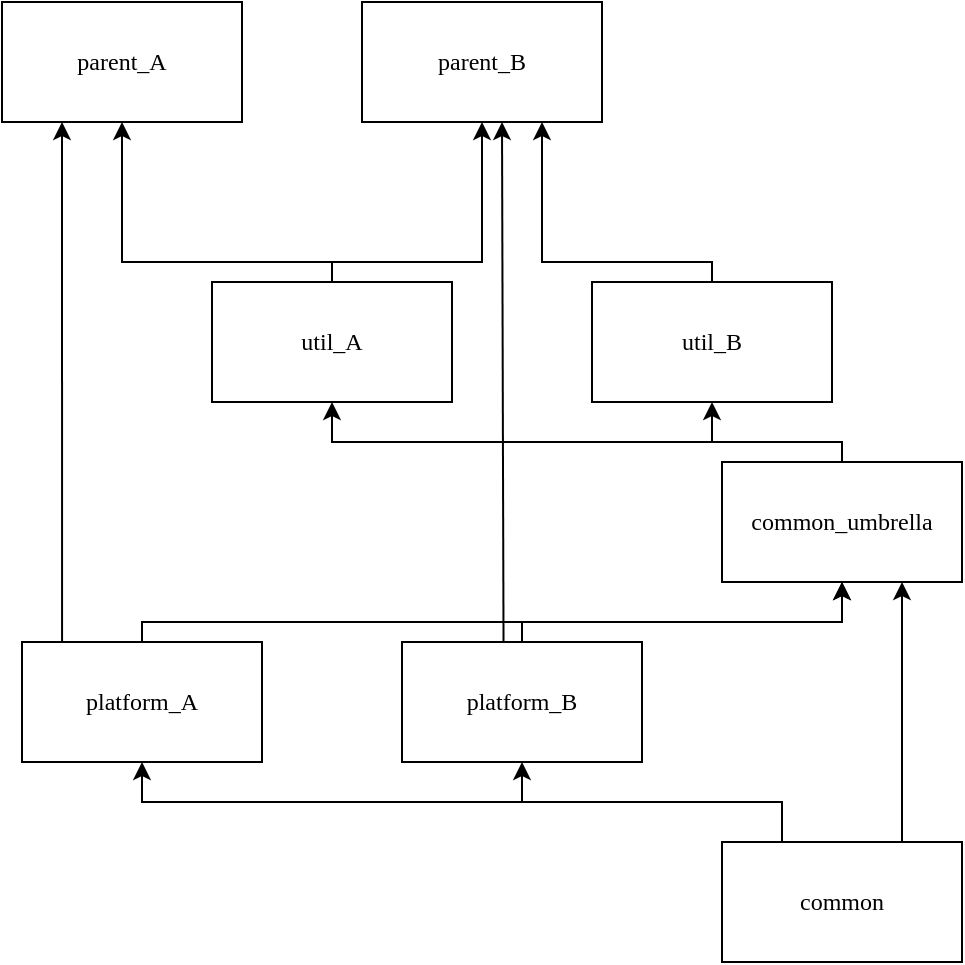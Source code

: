 <mxfile version="20.8.16" type="device"><diagram name="Seite-1" id="36WPmwc89LrDj7hV14GX"><mxGraphModel dx="759" dy="683" grid="1" gridSize="10" guides="1" tooltips="1" connect="1" arrows="1" fold="1" page="1" pageScale="1" pageWidth="500" pageHeight="500" math="0" shadow="0"><root><mxCell id="0"/><mxCell id="1" parent="0"/><mxCell id="w5o40d4t5xuu1im6kUyR-1" value="parent_A" style="rounded=0;whiteSpace=wrap;html=1;fontFamily=Lucida Console;fillColor=none;" vertex="1" parent="1"><mxGeometry x="10" y="10" width="120" height="60" as="geometry"/></mxCell><mxCell id="w5o40d4t5xuu1im6kUyR-2" value="parent_B" style="rounded=0;whiteSpace=wrap;html=1;fontFamily=Lucida Console;fillColor=none;" vertex="1" parent="1"><mxGeometry x="190" y="10" width="120" height="60" as="geometry"/></mxCell><mxCell id="w5o40d4t5xuu1im6kUyR-3" value="util_A" style="rounded=0;whiteSpace=wrap;html=1;fontFamily=Lucida Console;fillColor=none;" vertex="1" parent="1"><mxGeometry x="115" y="150" width="120" height="60" as="geometry"/></mxCell><mxCell id="w5o40d4t5xuu1im6kUyR-4" value="util_B" style="rounded=0;whiteSpace=wrap;html=1;fontFamily=Lucida Console;fillColor=none;" vertex="1" parent="1"><mxGeometry x="305" y="150" width="120" height="60" as="geometry"/></mxCell><mxCell id="w5o40d4t5xuu1im6kUyR-5" value="platform_A" style="rounded=0;whiteSpace=wrap;html=1;fontFamily=Lucida Console;fillColor=none;" vertex="1" parent="1"><mxGeometry x="20" y="330" width="120" height="60" as="geometry"/></mxCell><mxCell id="w5o40d4t5xuu1im6kUyR-6" value="platform_B" style="rounded=0;whiteSpace=wrap;html=1;fontFamily=Lucida Console;fillColor=none;" vertex="1" parent="1"><mxGeometry x="210" y="330" width="120" height="60" as="geometry"/></mxCell><mxCell id="w5o40d4t5xuu1im6kUyR-7" value="common" style="rounded=0;whiteSpace=wrap;html=1;fontFamily=Lucida Console;fillColor=none;" vertex="1" parent="1"><mxGeometry x="370" y="430" width="120" height="60" as="geometry"/></mxCell><mxCell id="w5o40d4t5xuu1im6kUyR-8" value="common_umbrella" style="rounded=0;whiteSpace=wrap;html=1;perimeterSpacing=0;fontFamily=Lucida Console;fillColor=none;" vertex="1" parent="1"><mxGeometry x="370" y="240" width="120" height="60" as="geometry"/></mxCell><mxCell id="w5o40d4t5xuu1im6kUyR-9" value="" style="endArrow=classic;html=1;rounded=0;entryX=0.5;entryY=1;entryDx=0;entryDy=0;exitX=0.25;exitY=0;exitDx=0;exitDy=0;fontFamily=Lucida Console;" edge="1" parent="1" source="w5o40d4t5xuu1im6kUyR-7" target="w5o40d4t5xuu1im6kUyR-5"><mxGeometry width="50" height="50" relative="1" as="geometry"><mxPoint x="130" y="210" as="sourcePoint"/><mxPoint x="180" y="160" as="targetPoint"/><Array as="points"><mxPoint x="400" y="410"/><mxPoint x="80" y="410"/></Array></mxGeometry></mxCell><mxCell id="w5o40d4t5xuu1im6kUyR-10" value="" style="endArrow=classic;html=1;rounded=0;entryX=0.5;entryY=1;entryDx=0;entryDy=0;exitX=0.25;exitY=0;exitDx=0;exitDy=0;fontFamily=Lucida Console;" edge="1" parent="1" source="w5o40d4t5xuu1im6kUyR-7" target="w5o40d4t5xuu1im6kUyR-6"><mxGeometry width="50" height="50" relative="1" as="geometry"><mxPoint x="400" y="410" as="sourcePoint"/><mxPoint x="180" y="160" as="targetPoint"/><Array as="points"><mxPoint x="400" y="410"/><mxPoint x="270" y="410"/></Array></mxGeometry></mxCell><mxCell id="w5o40d4t5xuu1im6kUyR-11" value="" style="endArrow=classic;html=1;rounded=0;exitX=0.5;exitY=0;exitDx=0;exitDy=0;entryX=0.5;entryY=1;entryDx=0;entryDy=0;fontFamily=Lucida Console;" edge="1" parent="1" source="w5o40d4t5xuu1im6kUyR-5" target="w5o40d4t5xuu1im6kUyR-8"><mxGeometry width="50" height="50" relative="1" as="geometry"><mxPoint x="130" y="200" as="sourcePoint"/><mxPoint x="180" y="150" as="targetPoint"/><Array as="points"><mxPoint x="80" y="320"/><mxPoint x="430" y="320"/></Array></mxGeometry></mxCell><mxCell id="w5o40d4t5xuu1im6kUyR-12" value="" style="endArrow=classic;html=1;rounded=0;exitX=0.5;exitY=0;exitDx=0;exitDy=0;fontFamily=Lucida Console;" edge="1" parent="1" source="w5o40d4t5xuu1im6kUyR-6"><mxGeometry width="50" height="50" relative="1" as="geometry"><mxPoint x="130" y="200" as="sourcePoint"/><mxPoint x="430" y="300" as="targetPoint"/><Array as="points"><mxPoint x="270" y="320"/><mxPoint x="430" y="320"/></Array></mxGeometry></mxCell><mxCell id="w5o40d4t5xuu1im6kUyR-13" value="" style="endArrow=classic;html=1;rounded=0;entryX=0.5;entryY=1;entryDx=0;entryDy=0;exitX=0.5;exitY=0;exitDx=0;exitDy=0;fontFamily=Lucida Console;" edge="1" parent="1" source="w5o40d4t5xuu1im6kUyR-8" target="w5o40d4t5xuu1im6kUyR-3"><mxGeometry width="50" height="50" relative="1" as="geometry"><mxPoint x="200" y="250" as="sourcePoint"/><mxPoint x="120" y="210" as="targetPoint"/><Array as="points"><mxPoint x="430" y="230"/><mxPoint x="175" y="230"/></Array></mxGeometry></mxCell><mxCell id="w5o40d4t5xuu1im6kUyR-14" value="" style="endArrow=classic;html=1;rounded=0;entryX=0.5;entryY=1;entryDx=0;entryDy=0;exitX=0.5;exitY=0;exitDx=0;exitDy=0;fontFamily=Lucida Console;" edge="1" parent="1" source="w5o40d4t5xuu1im6kUyR-8" target="w5o40d4t5xuu1im6kUyR-4"><mxGeometry width="50" height="50" relative="1" as="geometry"><mxPoint x="430" y="230" as="sourcePoint"/><mxPoint x="180" y="150" as="targetPoint"/><Array as="points"><mxPoint x="430" y="230"/><mxPoint x="365" y="230"/></Array></mxGeometry></mxCell><mxCell id="w5o40d4t5xuu1im6kUyR-17" value="" style="endArrow=classic;html=1;rounded=0;entryX=0.75;entryY=1;entryDx=0;entryDy=0;exitX=0.75;exitY=0;exitDx=0;exitDy=0;fontFamily=Lucida Console;" edge="1" parent="1" source="w5o40d4t5xuu1im6kUyR-7" target="w5o40d4t5xuu1im6kUyR-8"><mxGeometry width="50" height="50" relative="1" as="geometry"><mxPoint x="130" y="210" as="sourcePoint"/><mxPoint x="180" y="160" as="targetPoint"/></mxGeometry></mxCell><mxCell id="w5o40d4t5xuu1im6kUyR-18" value="" style="endArrow=classic;html=1;rounded=0;exitX=0.5;exitY=0;exitDx=0;exitDy=0;entryX=0.5;entryY=1;entryDx=0;entryDy=0;fontFamily=Lucida Console;" edge="1" parent="1" source="w5o40d4t5xuu1im6kUyR-3" target="w5o40d4t5xuu1im6kUyR-1"><mxGeometry width="50" height="50" relative="1" as="geometry"><mxPoint x="170" y="130" as="sourcePoint"/><mxPoint x="220" y="80" as="targetPoint"/><Array as="points"><mxPoint x="175" y="140"/><mxPoint x="70" y="140"/></Array></mxGeometry></mxCell><mxCell id="w5o40d4t5xuu1im6kUyR-19" value="" style="endArrow=classic;html=1;rounded=0;exitX=0.5;exitY=0;exitDx=0;exitDy=0;entryX=0.5;entryY=1;entryDx=0;entryDy=0;fontFamily=Lucida Console;" edge="1" parent="1" source="w5o40d4t5xuu1im6kUyR-3" target="w5o40d4t5xuu1im6kUyR-2"><mxGeometry width="50" height="50" relative="1" as="geometry"><mxPoint x="270" y="140" as="sourcePoint"/><mxPoint x="320" y="90" as="targetPoint"/><Array as="points"><mxPoint x="175" y="140"/><mxPoint x="250" y="140"/></Array></mxGeometry></mxCell><mxCell id="w5o40d4t5xuu1im6kUyR-20" value="" style="endArrow=classic;html=1;rounded=0;entryX=0.75;entryY=1;entryDx=0;entryDy=0;exitX=0.5;exitY=0;exitDx=0;exitDy=0;fontFamily=Lucida Console;" edge="1" parent="1" source="w5o40d4t5xuu1im6kUyR-4" target="w5o40d4t5xuu1im6kUyR-2"><mxGeometry width="50" height="50" relative="1" as="geometry"><mxPoint x="130" y="210" as="sourcePoint"/><mxPoint x="180" y="160" as="targetPoint"/><Array as="points"><mxPoint x="365" y="140"/><mxPoint x="280" y="140"/></Array></mxGeometry></mxCell><mxCell id="w5o40d4t5xuu1im6kUyR-21" value="" style="endArrow=classic;html=1;rounded=0;exitX=0.167;exitY=0;exitDx=0;exitDy=0;entryX=0.25;entryY=1;entryDx=0;entryDy=0;exitPerimeter=0;fontFamily=Lucida Console;" edge="1" parent="1" source="w5o40d4t5xuu1im6kUyR-5" target="w5o40d4t5xuu1im6kUyR-1"><mxGeometry width="50" height="50" relative="1" as="geometry"><mxPoint x="45" y="310" as="sourcePoint"/><mxPoint x="95" y="260" as="targetPoint"/></mxGeometry></mxCell><mxCell id="w5o40d4t5xuu1im6kUyR-22" value="" style="endArrow=classic;html=1;rounded=0;exitX=0.423;exitY=0;exitDx=0;exitDy=0;exitPerimeter=0;fontFamily=Lucida Console;" edge="1" parent="1" source="w5o40d4t5xuu1im6kUyR-6"><mxGeometry width="50" height="50" relative="1" as="geometry"><mxPoint x="260" y="310" as="sourcePoint"/><mxPoint x="260" y="70" as="targetPoint"/></mxGeometry></mxCell></root></mxGraphModel></diagram></mxfile>